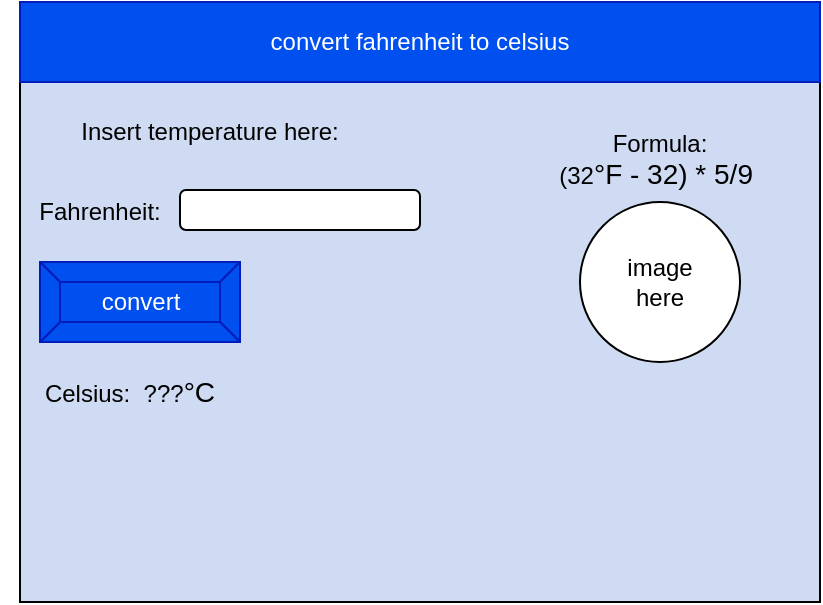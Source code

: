 <mxfile>
    <diagram id="pIaEtrtLPv3HG8r1JEND" name="Page-1">
        <mxGraphModel dx="594" dy="561" grid="1" gridSize="10" guides="1" tooltips="1" connect="1" arrows="1" fold="1" page="1" pageScale="1" pageWidth="850" pageHeight="1100" math="0" shadow="0">
            <root>
                <mxCell id="0"/>
                <mxCell id="1" parent="0"/>
                <mxCell id="2" value="" style="rounded=0;whiteSpace=wrap;html=1;fillColor=#CEDBF2;" parent="1" vertex="1">
                    <mxGeometry x="80" y="80" width="400" height="300" as="geometry"/>
                </mxCell>
                <mxCell id="3" value="convert fahrenheit to celsius" style="rounded=0;whiteSpace=wrap;html=1;fillColor=#0050ef;fontColor=#ffffff;strokeColor=#001DBC;" parent="1" vertex="1">
                    <mxGeometry x="80" y="80" width="400" height="40" as="geometry"/>
                </mxCell>
                <mxCell id="6" value="convert" style="labelPosition=center;verticalLabelPosition=middle;align=center;html=1;shape=mxgraph.basic.button;dx=10;fillColor=#0050ef;fontColor=#FFFFFF;strokeColor=#001DBC;" parent="1" vertex="1">
                    <mxGeometry x="90" y="210" width="100" height="40" as="geometry"/>
                </mxCell>
                <mxCell id="7" value="&lt;font color=&quot;#000000&quot;&gt;Insert temperature here:&lt;/font&gt;" style="text;html=1;strokeColor=none;fillColor=none;align=center;verticalAlign=middle;whiteSpace=wrap;rounded=0;fontColor=#FFFFFF;" vertex="1" parent="1">
                    <mxGeometry x="90" y="130" width="170" height="30" as="geometry"/>
                </mxCell>
                <mxCell id="9" value="" style="ellipse;whiteSpace=wrap;html=1;aspect=fixed;fontColor=#000000;fillColor=#FFFFFF;" vertex="1" parent="1">
                    <mxGeometry x="360" y="180" width="80" height="80" as="geometry"/>
                </mxCell>
                <mxCell id="10" value="image here" style="text;html=1;strokeColor=none;fillColor=none;align=center;verticalAlign=middle;whiteSpace=wrap;rounded=0;fontColor=#000000;" vertex="1" parent="1">
                    <mxGeometry x="370" y="205" width="60" height="30" as="geometry"/>
                </mxCell>
                <mxCell id="11" value="Fahrenheit:" style="text;html=1;strokeColor=none;fillColor=none;align=center;verticalAlign=middle;whiteSpace=wrap;rounded=0;fontColor=#000000;" vertex="1" parent="1">
                    <mxGeometry x="90" y="170" width="60" height="30" as="geometry"/>
                </mxCell>
                <mxCell id="13" value="Celsius:&amp;nbsp; ???&lt;span style=&quot;font-family: &amp;#34;arial&amp;#34; , sans-serif ; font-size: 14px ; text-align: left&quot;&gt;°C&lt;/span&gt;" style="text;html=1;strokeColor=none;fillColor=none;align=center;verticalAlign=middle;whiteSpace=wrap;rounded=0;fontColor=#000000;" vertex="1" parent="1">
                    <mxGeometry x="70" y="260" width="130" height="30" as="geometry"/>
                </mxCell>
                <mxCell id="17" value="" style="rounded=1;whiteSpace=wrap;html=1;fontColor=#000000;fillColor=#FFFFFF;" vertex="1" parent="1">
                    <mxGeometry x="160" y="174" width="120" height="20" as="geometry"/>
                </mxCell>
                <mxCell id="19" value="Formula:&lt;br&gt;(32&lt;span style=&quot;font-family: &amp;#34;arial&amp;#34; , sans-serif ; font-size: 14px ; text-align: left&quot;&gt;°F - 32) * 5/9&amp;nbsp;&lt;/span&gt;" style="text;html=1;strokeColor=none;fillColor=none;align=center;verticalAlign=middle;whiteSpace=wrap;rounded=0;fontColor=#000000;" vertex="1" parent="1">
                    <mxGeometry x="325" y="144" width="150" height="30" as="geometry"/>
                </mxCell>
            </root>
        </mxGraphModel>
    </diagram>
</mxfile>